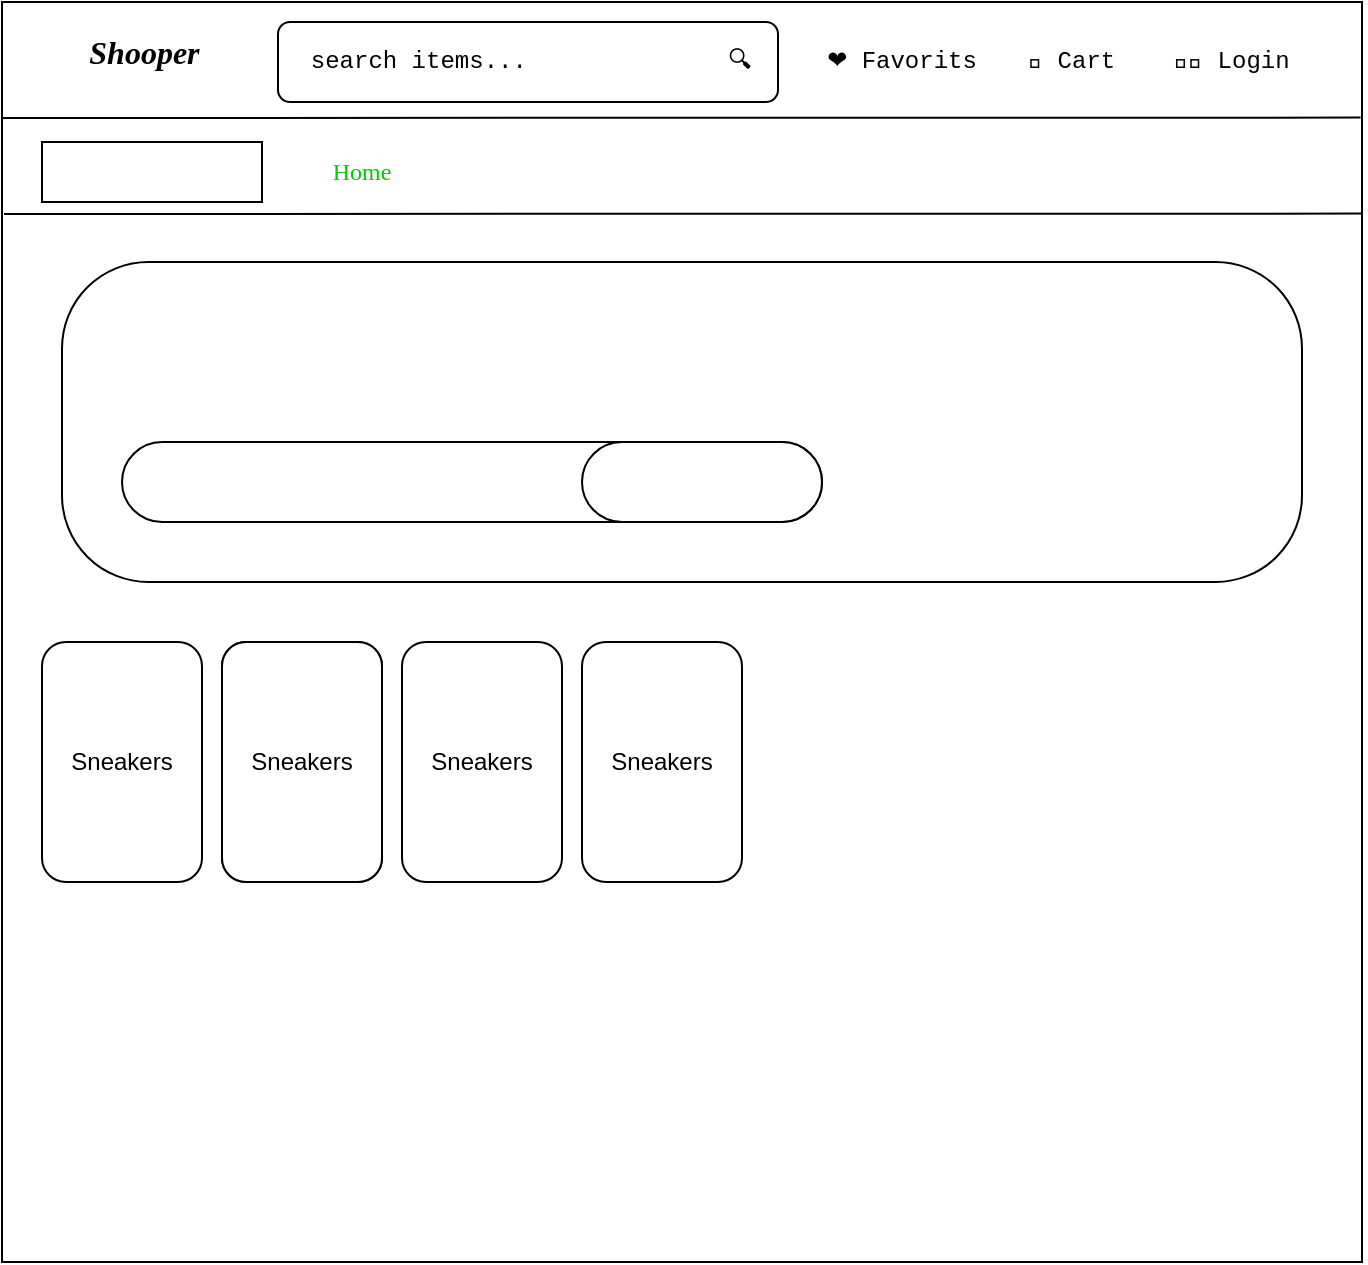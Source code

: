 <mxfile>
    <diagram id="feeelQbg_FDXUZ-O47BR" name="Page-1">
        <mxGraphModel dx="879" dy="392" grid="1" gridSize="10" guides="1" tooltips="1" connect="1" arrows="1" fold="1" page="1" pageScale="1" pageWidth="850" pageHeight="1100" math="0" shadow="0">
            <root>
                <mxCell id="0"/>
                <mxCell id="1" parent="0"/>
                <mxCell id="58" value="" style="rounded=0;whiteSpace=wrap;html=1;" parent="1" vertex="1">
                    <mxGeometry x="40" y="40" width="680" height="630" as="geometry"/>
                </mxCell>
                <mxCell id="59" value="🛒Shooper" style="text;html=1;strokeColor=none;fillColor=none;align=center;verticalAlign=middle;whiteSpace=wrap;rounded=0;fontStyle=3;fontFamily=Comic Sans MS;fontSize=16;" parent="1" vertex="1">
                    <mxGeometry x="60" y="50" width="90" height="30" as="geometry"/>
                </mxCell>
                <mxCell id="60" value="&amp;nbsp; search items...&amp;nbsp; &amp;nbsp; &amp;nbsp; &amp;nbsp; &amp;nbsp; &amp;nbsp; &amp;nbsp; 🔍" style="rounded=1;whiteSpace=wrap;html=1;fontFamily=Courier New;fontSize=12;align=left;" parent="1" vertex="1">
                    <mxGeometry x="178" y="50" width="250" height="40" as="geometry"/>
                </mxCell>
                <mxCell id="62" value="❤ Favorits" style="text;html=1;strokeColor=none;fillColor=none;align=center;verticalAlign=middle;whiteSpace=wrap;rounded=0;fontFamily=Courier New;fontSize=12;" parent="1" vertex="1">
                    <mxGeometry x="450" y="55" width="80" height="30" as="geometry"/>
                </mxCell>
                <mxCell id="63" value="🛒 Cart" style="text;html=1;strokeColor=none;fillColor=none;align=center;verticalAlign=middle;whiteSpace=wrap;rounded=0;fontFamily=Courier New;fontSize=12;" parent="1" vertex="1">
                    <mxGeometry x="530" y="55" width="90" height="30" as="geometry"/>
                </mxCell>
                <mxCell id="64" value="👨‍🚒 Login" style="text;html=1;strokeColor=none;fillColor=none;align=center;verticalAlign=middle;whiteSpace=wrap;rounded=0;fontFamily=Courier New;fontSize=12;" parent="1" vertex="1">
                    <mxGeometry x="610" y="55" width="90" height="30" as="geometry"/>
                </mxCell>
                <mxCell id="66" value="" style="endArrow=none;html=1;fontFamily=Courier New;fontSize=7;entryX=0.999;entryY=0.16;entryDx=0;entryDy=0;entryPerimeter=0;verticalAlign=middle;textOpacity=40;fontColor=#707070;" parent="1" edge="1">
                    <mxGeometry width="50" height="50" relative="1" as="geometry">
                        <mxPoint x="40" y="98" as="sourcePoint"/>
                        <mxPoint x="719.32" y="97.8" as="targetPoint"/>
                        <Array as="points"/>
                    </mxGeometry>
                </mxCell>
                <mxCell id="67" value="🔠 All Catogories" style="rounded=0;whiteSpace=wrap;html=1;fontFamily=Garamond;fontSize=12;fontColor=#FFFFFF;fontStyle=1" parent="1" vertex="1">
                    <mxGeometry x="60" y="110" width="110" height="30" as="geometry"/>
                </mxCell>
                <mxCell id="68" value="&lt;span style=&quot;&quot;&gt;Home&lt;/span&gt;" style="text;html=1;strokeColor=none;fillColor=none;align=center;verticalAlign=middle;whiteSpace=wrap;rounded=0;labelBackgroundColor=none;labelBorderColor=none;fontFamily=Garamond;fontSize=12;fontColor=#00CC00;" parent="1" vertex="1">
                    <mxGeometry x="190" y="110" width="60" height="30" as="geometry"/>
                </mxCell>
                <mxCell id="69" value="&lt;span style=&quot;&quot;&gt;Abount&lt;/span&gt;&lt;span style=&quot;color: rgba(0, 0, 0, 0); font-family: monospace; font-size: 0px; text-align: start;&quot;&gt;%3CmxGraphModel%3E%3Croot%3E%3CmxCell%20id%3D%220%22%2F%3E%3CmxCell%20id%3D%221%22%20parent%3D%220%22%2F%3E%3CmxCell%20id%3D%222%22%20value%3D%22%26lt%3Bspan%20style%3D%26quot%3B%26quot%3B%26gt%3BHome%26lt%3B%2Fspan%26gt%3B%22%20style%3D%22text%3Bhtml%3D1%3BstrokeColor%3Dnone%3BfillColor%3Dnone%3Balign%3Dcenter%3BverticalAlign%3Dmiddle%3BwhiteSpace%3Dwrap%3Brounded%3D0%3BlabelBackgroundColor%3Dnone%3BlabelBorderColor%3Dnone%3BfontFamily%3DGaramond%3BfontSize%3D12%3BfontColor%3D%23FFFFFF%3B%22%20vertex%3D%221%22%20parent%3D%221%22%3E%3CmxGeometry%20x%3D%22190%22%20y%3D%22110%22%20width%3D%2260%22%20height%3D%2230%22%20as%3D%22geometry%22%2F%3E%3C%2FmxCell%3E%3C%2Froot%3E%3C%2FmxGraphModel%3E&lt;/span&gt;" style="text;html=1;strokeColor=none;fillColor=none;align=center;verticalAlign=middle;whiteSpace=wrap;rounded=0;labelBackgroundColor=none;labelBorderColor=none;fontFamily=Garamond;fontSize=12;fontColor=#FFFFFF;" parent="1" vertex="1">
                    <mxGeometry x="240" y="110" width="60" height="30" as="geometry"/>
                </mxCell>
                <mxCell id="70" value="Contact" style="text;html=1;strokeColor=none;fillColor=none;align=center;verticalAlign=middle;whiteSpace=wrap;rounded=0;labelBackgroundColor=none;labelBorderColor=none;fontFamily=Garamond;fontSize=12;fontColor=#FFFFFF;" parent="1" vertex="1">
                    <mxGeometry x="300" y="110" width="60" height="30" as="geometry"/>
                </mxCell>
                <mxCell id="71" value="" style="endArrow=none;html=1;fontFamily=Courier New;fontSize=7;entryX=0.999;entryY=0.16;entryDx=0;entryDy=0;entryPerimeter=0;verticalAlign=middle;textOpacity=40;fontColor=#707070;" parent="1" edge="1">
                    <mxGeometry width="50" height="50" relative="1" as="geometry">
                        <mxPoint x="41" y="146" as="sourcePoint"/>
                        <mxPoint x="720.32" y="145.8" as="targetPoint"/>
                        <Array as="points"/>
                    </mxGeometry>
                </mxCell>
                <mxCell id="72" value="" style="rounded=1;whiteSpace=wrap;html=1;labelBackgroundColor=none;labelBorderColor=none;fontFamily=Garamond;fontSize=12;fontColor=#00CC00;arcSize=27;" parent="1" vertex="1">
                    <mxGeometry x="70" y="170" width="620" height="160" as="geometry"/>
                </mxCell>
                <mxCell id="73" value="Fresh Vegetables&lt;br style=&quot;font-size: 26px;&quot;&gt;Big Discount." style="text;html=1;strokeColor=none;fillColor=none;align=left;verticalAlign=middle;whiteSpace=wrap;rounded=0;labelBackgroundColor=none;labelBorderColor=none;fontFamily=Tahoma;fontSize=26;fontColor=#FFFFFF;" parent="1" vertex="1">
                    <mxGeometry x="100" y="200" width="250" height="30" as="geometry"/>
                </mxCell>
                <mxCell id="74" value="" style="rounded=1;whiteSpace=wrap;html=1;labelBackgroundColor=none;labelBorderColor=none;fontFamily=Tahoma;fontSize=26;fontColor=#FFFFFF;arcSize=50;" parent="1" vertex="1">
                    <mxGeometry x="100" y="260" width="350" height="40" as="geometry"/>
                </mxCell>
                <mxCell id="75" value="subsrcibe" style="rounded=1;whiteSpace=wrap;html=1;labelBackgroundColor=none;labelBorderColor=none;fontFamily=Garamond;fontSize=21;fontColor=#FFFFFF;arcSize=50;" parent="1" vertex="1">
                    <mxGeometry x="330" y="260" width="120" height="40" as="geometry"/>
                </mxCell>
                <mxCell id="76" value="Sneakers" style="rounded=1;whiteSpace=wrap;html=1;" vertex="1" parent="1">
                    <mxGeometry x="60" y="360" width="80" height="120" as="geometry"/>
                </mxCell>
                <mxCell id="77" value="" style="rounded=1;whiteSpace=wrap;html=1;" vertex="1" parent="1">
                    <mxGeometry x="150" y="360" width="80" height="120" as="geometry"/>
                </mxCell>
                <mxCell id="80" value="Sneakers" style="rounded=1;whiteSpace=wrap;html=1;" vertex="1" parent="1">
                    <mxGeometry x="150" y="360" width="80" height="120" as="geometry"/>
                </mxCell>
                <mxCell id="81" value="Sneakers" style="rounded=1;whiteSpace=wrap;html=1;" vertex="1" parent="1">
                    <mxGeometry x="240" y="360" width="80" height="120" as="geometry"/>
                </mxCell>
                <mxCell id="82" value="Sneakers" style="rounded=1;whiteSpace=wrap;html=1;" vertex="1" parent="1">
                    <mxGeometry x="330" y="360" width="80" height="120" as="geometry"/>
                </mxCell>
            </root>
        </mxGraphModel>
    </diagram>
</mxfile>